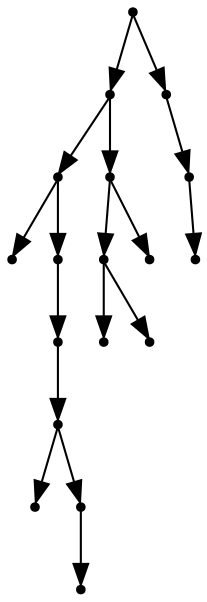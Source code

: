 digraph {
  17 [shape=point];
  13 [shape=point];
  7 [shape=point];
  0 [shape=point];
  6 [shape=point];
  5 [shape=point];
  4 [shape=point];
  1 [shape=point];
  3 [shape=point];
  2 [shape=point];
  12 [shape=point];
  10 [shape=point];
  8 [shape=point];
  9 [shape=point];
  11 [shape=point];
  16 [shape=point];
  15 [shape=point];
  14 [shape=point];
17 -> 13;
13 -> 7;
7 -> 0;
7 -> 6;
6 -> 5;
5 -> 4;
4 -> 1;
4 -> 3;
3 -> 2;
13 -> 12;
12 -> 10;
10 -> 8;
10 -> 9;
12 -> 11;
17 -> 16;
16 -> 15;
15 -> 14;
}

